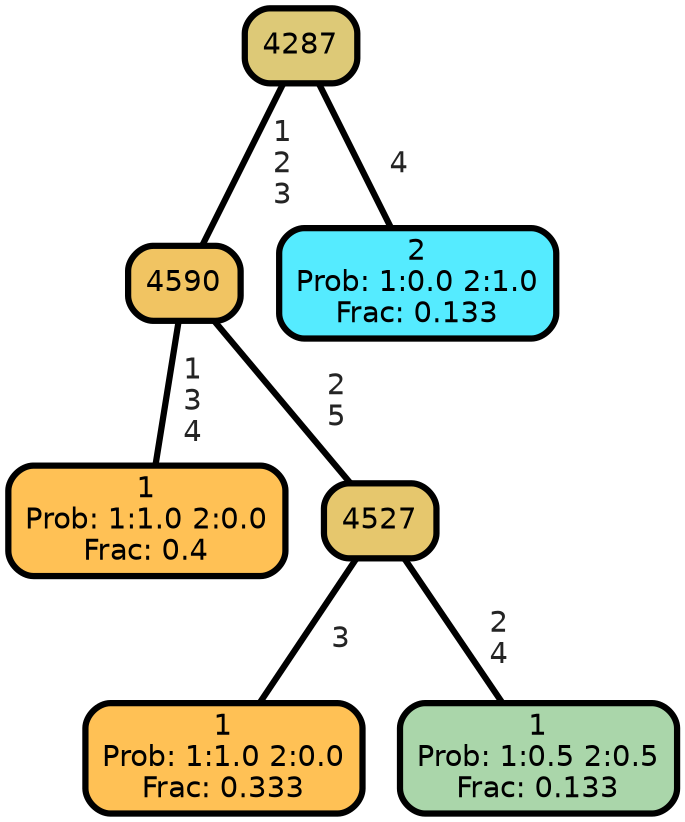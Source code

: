 graph Tree {
node [shape=box, style="filled, rounded",color="black",penwidth="3",fontcolor="black",                 fontname=helvetica] ;
graph [ranksep="0 equally", splines=straight,                 bgcolor=transparent, dpi=200] ;
edge [fontname=helvetica, fontweight=bold,fontcolor=grey14,color=black] ;
0 [label="1
Prob: 1:1.0 2:0.0
Frac: 0.4", fillcolor="#ffc155"] ;
1 [label="4590", fillcolor="#f1c462"] ;
2 [label="1
Prob: 1:1.0 2:0.0
Frac: 0.333", fillcolor="#ffc155"] ;
3 [label="4527", fillcolor="#e6c76d"] ;
4 [label="1
Prob: 1:0.5 2:0.5
Frac: 0.133", fillcolor="#aad6aa"] ;
5 [label="4287", fillcolor="#ddc977"] ;
6 [label="2
Prob: 1:0.0 2:1.0
Frac: 0.133", fillcolor="#55ebff"] ;
1 -- 0 [label=" 1\n 3\n 4",penwidth=3] ;
1 -- 3 [label=" 2\n 5",penwidth=3] ;
3 -- 2 [label=" 3",penwidth=3] ;
3 -- 4 [label=" 2\n 4",penwidth=3] ;
5 -- 1 [label=" 1\n 2\n 3",penwidth=3] ;
5 -- 6 [label=" 4",penwidth=3] ;
{rank = same;}}